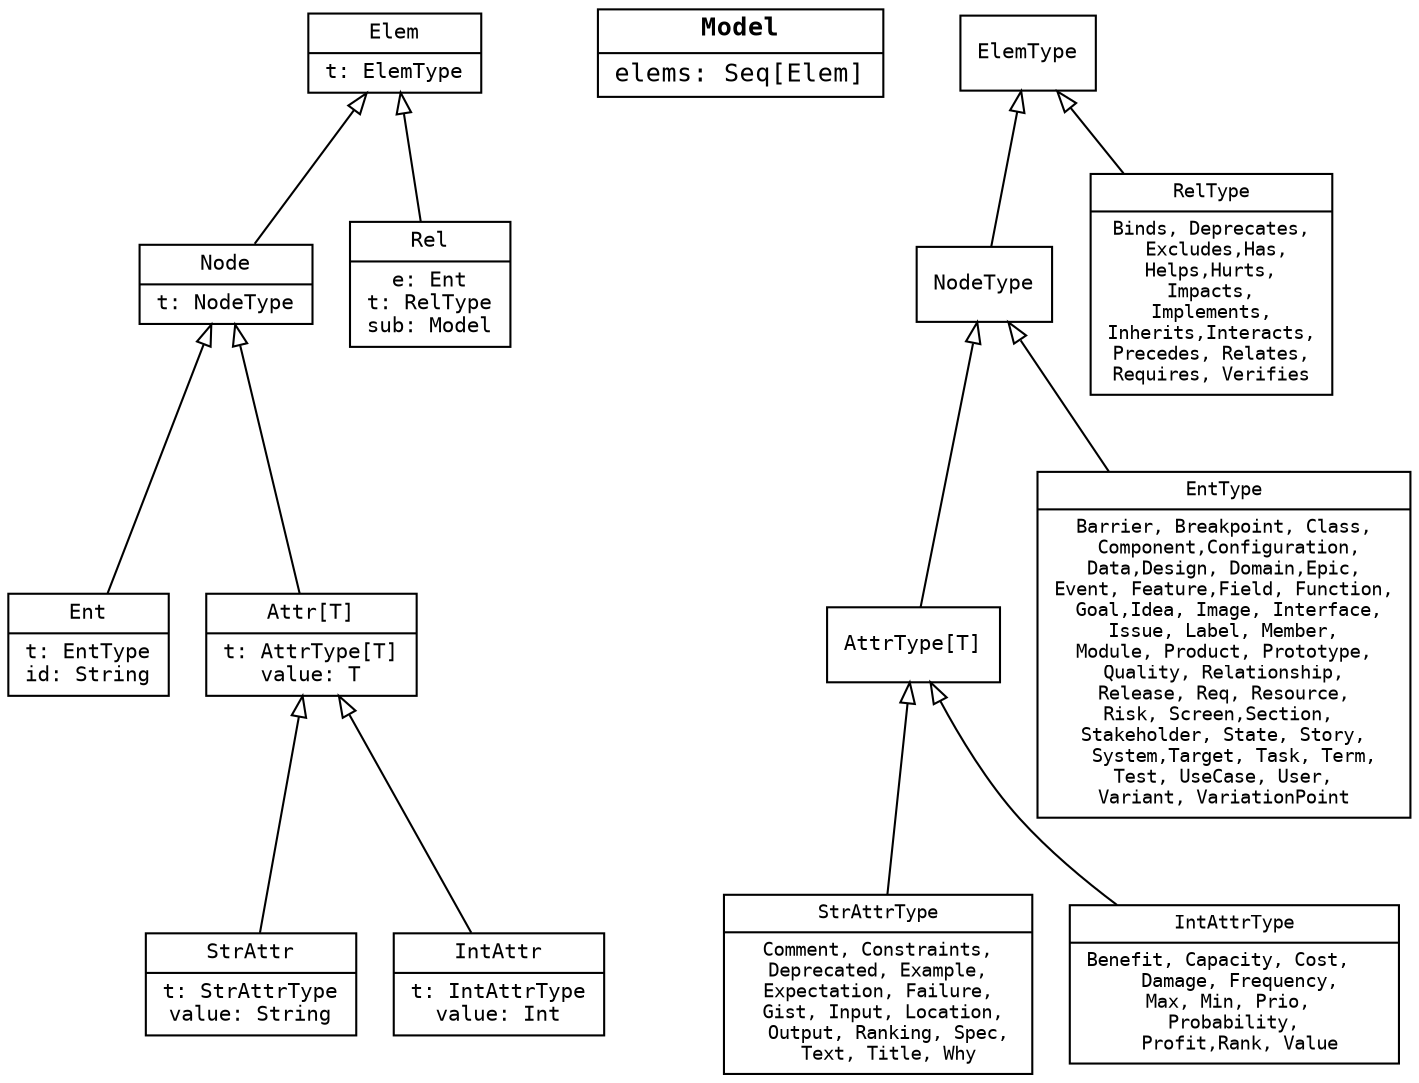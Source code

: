 digraph G { /* dot -T pdf -o metamodel.pdf metamodel.dot */
  fontname = "Monospace"
  fontsize = 10
  rankdir = "BT"
  ordering = "out"
  nojustify = true

  node [
    fontname = "Monospace"
    fontsize = 10
    shape = "record"
  ]

  edge [
    arrowhead = "empty"
  ]
 
  { rank = same;  Elem; Model; ElemType;}
  { rank = same; Node_; Rel; }
  { rank = same;  Ent; Attr;  AttrType; }

  Model [label = <{<b>Model</b>|elems: Seq[Elem]}> fontsize = 12]
  Node_ [label = <{Node|t: NodeType}>]
  Ent [label = <{Ent|t: EntType<BR/>id: String}>]
  Rel [label = <{Rel|e: Ent<BR/>t: RelType<BR/>sub: Model}>]
  Attr [label = "{Attr[T]|t: AttrType[T]\lvalue: T}"]
  StrAttr [label = "{StrAttr|t: StrAttrType\lvalue: String}"]
  IntAttr [label = "{IntAttr|t: IntAttrType\lvalue: Int}"]

  Elem [label = <{Elem|t: ElemType}>]
  NodeType [label = "{NodeType}"]

  EntType[label = <{EntType|Barrier, Breakpoint, Class,<BR/> Component,Configuration,<BR/> Data,Design, Domain,Epic, <BR/>Event, Feature,Field, Function,<BR/> Goal,Idea, Image, Interface,<BR/>Issue, Label, Member,<BR/>Module, Product, Prototype,<BR/>Quality, Relationship,<BR/>Release, Req, Resource,<BR/>Risk, Screen,Section, <BR/> Stakeholder, State, Story, <BR/>  System,Target, Task, Term,<BR/>Test, UseCase, User,<BR/>Variant, VariationPoint}> fontsize = 9]

  AttrType [label = "{AttrType[T]}"]

  StrAttrType [fontsize = 9 label = <{StrAttrType|Comment, Constraints,<BR/> Deprecated, Example, <BR/> Expectation, Failure, <BR/>  Gist, Input, Location, <BR/>  Output, Ranking, Spec,<BR/>  Text, Title, Why}>]

  IntAttrType [fontsize = 9 label = <{IntAttrType|Benefit, Capacity, Cost,   <BR/> Damage, Frequency,<BR/>Max, Min, Prio, <BR/>Probability,<BR/> Profit,Rank, Value}>]

  RelType[label = <{RelType|Binds, Deprecates,<BR/> Excludes,Has,<BR/>Helps,Hurts,<BR/>Impacts,<BR/>Implements,<BR/>Inherits,Interacts,<BR/>Precedes, Relates,<BR/>Requires, Verifies}> fontsize = 9]

  Node_ -> Elem
  Rel -> Elem
  Ent -> Node_
  Attr -> Node_
  StrAttr -> Attr
  IntAttr -> Attr

  
  AttrType -> NodeType
  StrAttrType -> AttrType
  IntAttrType -> AttrType

  NodeType -> ElemType
  EntType -> NodeType
  RelType -> ElemType



/*  Goal -> EntType
  Feature -> EntType
  Function -> EntType
  Data -> EntType
  OtherEnts -> EntType
  OtherEnts [ label = "..."; shape = "none"]

  has -> RelType
*/
}